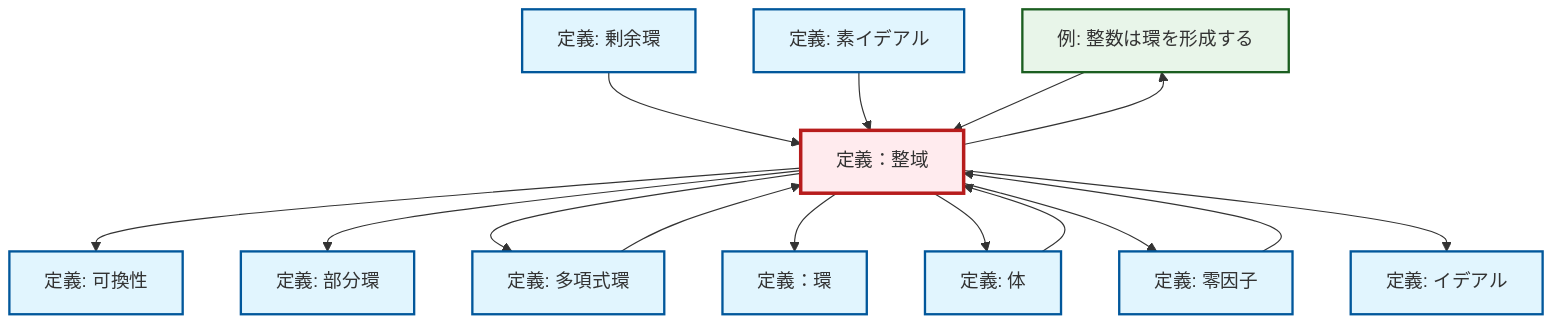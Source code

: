 graph TD
    classDef definition fill:#e1f5fe,stroke:#01579b,stroke-width:2px
    classDef theorem fill:#f3e5f5,stroke:#4a148c,stroke-width:2px
    classDef axiom fill:#fff3e0,stroke:#e65100,stroke-width:2px
    classDef example fill:#e8f5e9,stroke:#1b5e20,stroke-width:2px
    classDef current fill:#ffebee,stroke:#b71c1c,stroke-width:3px
    ex-integers-ring["例: 整数は環を形成する"]:::example
    def-field["定義: 体"]:::definition
    def-ring["定義：環"]:::definition
    def-subring["定義: 部分環"]:::definition
    def-prime-ideal["定義: 素イデアル"]:::definition
    def-quotient-ring["定義: 剰余環"]:::definition
    def-commutativity["定義: 可換性"]:::definition
    def-polynomial-ring["定義: 多項式環"]:::definition
    def-integral-domain["定義：整域"]:::definition
    def-ideal["定義: イデアル"]:::definition
    def-zero-divisor["定義: 零因子"]:::definition
    def-field --> def-integral-domain
    def-integral-domain --> ex-integers-ring
    def-integral-domain --> def-commutativity
    def-quotient-ring --> def-integral-domain
    def-prime-ideal --> def-integral-domain
    def-integral-domain --> def-subring
    def-integral-domain --> def-polynomial-ring
    ex-integers-ring --> def-integral-domain
    def-polynomial-ring --> def-integral-domain
    def-integral-domain --> def-ring
    def-zero-divisor --> def-integral-domain
    def-integral-domain --> def-field
    def-integral-domain --> def-zero-divisor
    def-integral-domain --> def-ideal
    class def-integral-domain current